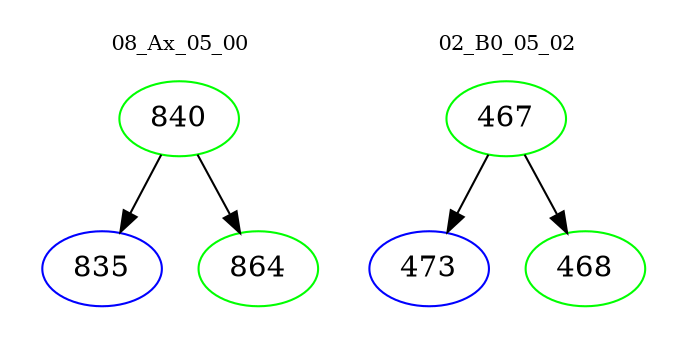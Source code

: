 digraph{
subgraph cluster_0 {
color = white
label = "08_Ax_05_00";
fontsize=10;
T0_840 [label="840", color="green"]
T0_840 -> T0_835 [color="black"]
T0_835 [label="835", color="blue"]
T0_840 -> T0_864 [color="black"]
T0_864 [label="864", color="green"]
}
subgraph cluster_1 {
color = white
label = "02_B0_05_02";
fontsize=10;
T1_467 [label="467", color="green"]
T1_467 -> T1_473 [color="black"]
T1_473 [label="473", color="blue"]
T1_467 -> T1_468 [color="black"]
T1_468 [label="468", color="green"]
}
}
